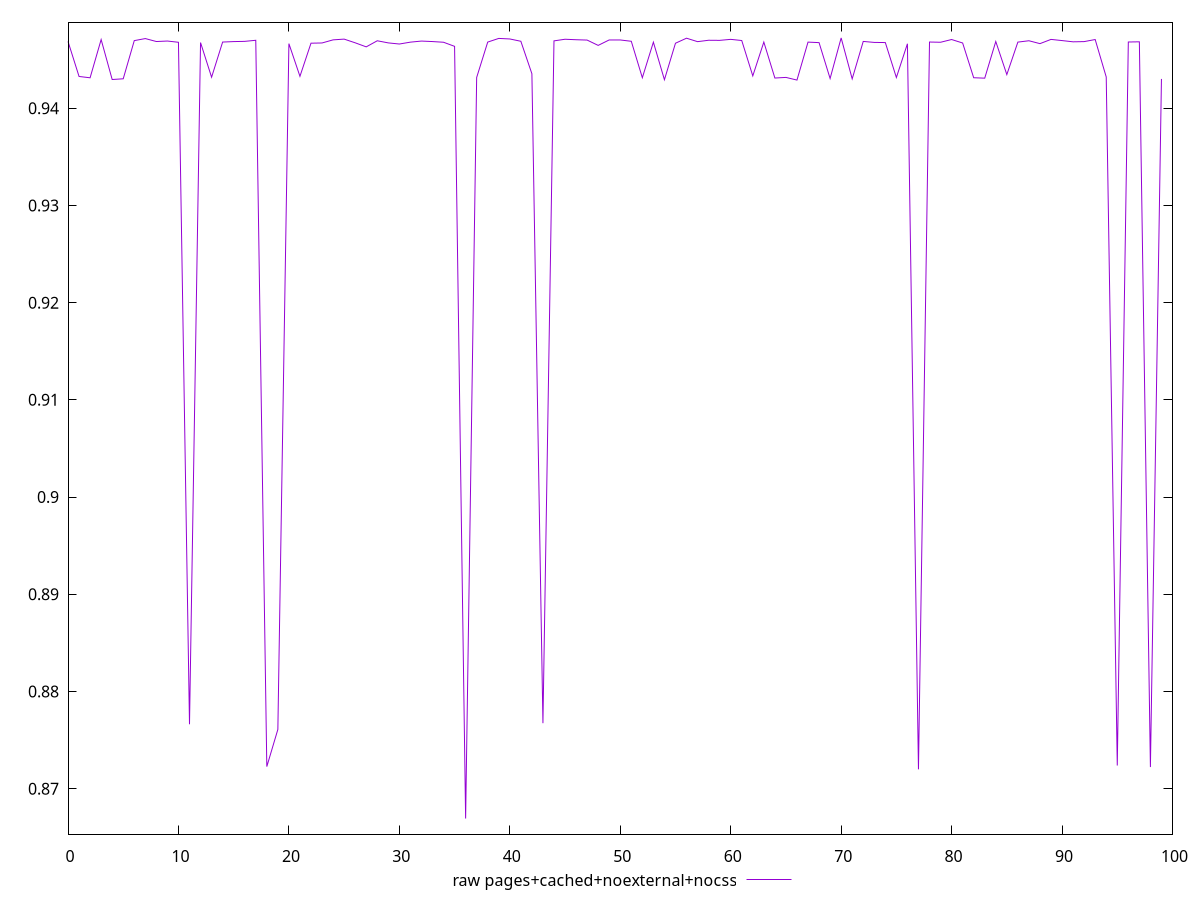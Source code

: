 $_rawPagesCachedNoexternalNocss <<EOF
0 0.9468746472654931
1 0.9432712658059027
2 0.9431344586679942
3 0.9470680216884486
4 0.9429574775537074
5 0.94303148125463
6 0.9469585483880885
7 0.9471696594716177
8 0.9468653257143995
9 0.9469161832634945
10 0.9467877367411556
11 0.8766232613733724
12 0.9467586811014919
13 0.94319351910991
14 0.946811444683743
15 0.9468593178370096
16 0.9468825741394159
17 0.9469927732008656
18 0.8722681687042164
19 0.8760925410826748
20 0.9466492046503254
21 0.9432849687710732
22 0.9466942474280536
23 0.9467169813083517
24 0.947035972070866
25 0.9471132771651486
26 0.9467340690053518
27 0.9463159761673243
28 0.9469424686011556
29 0.9467242190168765
30 0.9466084882978812
31 0.946801460719005
32 0.9469124449514007
33 0.9468620322302889
34 0.9467907004806821
35 0.9463702128061453
36 0.8669269914328439
37 0.943168282396435
38 0.9468073286922991
39 0.9471858936886666
40 0.9471291433456186
41 0.9468909313141566
42 0.9435514790637791
43 0.8767328038230988
44 0.946932473934148
45 0.9470998474474213
46 0.947050564589247
47 0.9470153698750247
48 0.9464673152854576
49 0.9470288101158613
50 0.9470261279382055
51 0.9468907737317
52 0.9431428885954668
53 0.9467997068348147
54 0.9429375421108912
55 0.9466901648155609
56 0.9472077979278886
57 0.9468520968385087
58 0.9469960223891808
59 0.9469851260392187
60 0.9470887174774317
61 0.9469689462359202
62 0.9433293623170431
63 0.9468101335295558
64 0.9431096579285482
65 0.9431740566797431
66 0.9428999271464161
67 0.9468045862896572
68 0.9467524256460312
69 0.9430603829615598
70 0.9472376389475392
71 0.9430246078201203
72 0.9468762406328569
73 0.9467739452922146
74 0.9467590632846811
75 0.9431632005185757
76 0.946635734270737
77 0.8719878032919707
78 0.9468135762095504
79 0.946789711523634
80 0.9470715937521466
81 0.946713577434017
82 0.9431404327476636
83 0.9430960611249012
84 0.946866639517165
85 0.943464804112779
86 0.9468057026825691
87 0.9469455969215342
88 0.9466481405072019
89 0.947084173790846
90 0.9469631561049823
91 0.9468352333601661
92 0.9468575917006048
93 0.9470706833956636
94 0.9432184740964886
95 0.8723800186869982
96 0.9468159111944487
97 0.9468359119411036
98 0.8722211918673318
99 0.9430143375181322
EOF
set key outside below
set terminal pngcairo
set output "report_00006_2020-11-02T20-21-41.718Z/performance_score/pages+cached+noexternal+nocss//raw.png"
set yrange [0.86532077848255:0.9488438518978332]
plot $_rawPagesCachedNoexternalNocss title "raw pages+cached+noexternal+nocss" with line ,